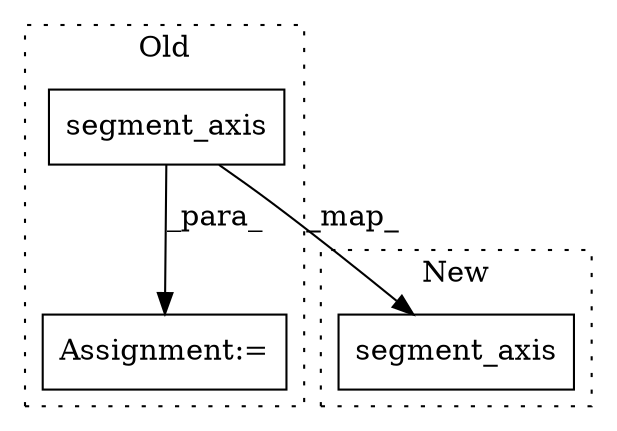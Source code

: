 digraph G {
subgraph cluster0 {
1 [label="segment_axis" a="32" s="1377,1402" l="13,1" shape="box"];
3 [label="Assignment:=" a="7" s="1376" l="1" shape="box"];
label = "Old";
style="dotted";
}
subgraph cluster1 {
2 [label="segment_axis" a="32" s="1347,1372" l="13,1" shape="box"];
label = "New";
style="dotted";
}
1 -> 2 [label="_map_"];
1 -> 3 [label="_para_"];
}
